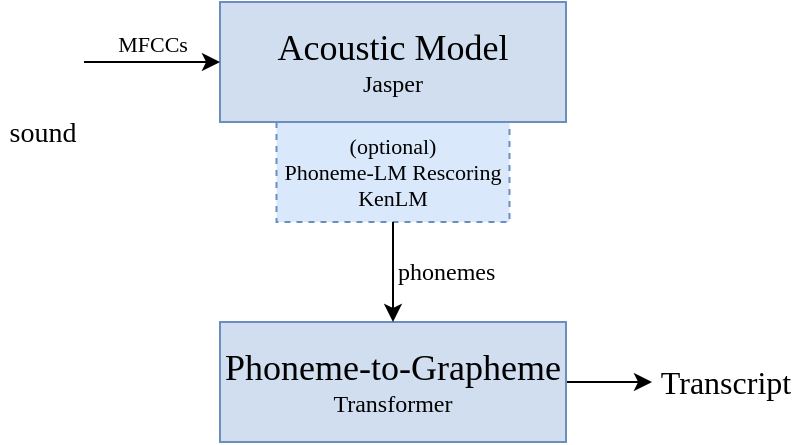 <mxfile version="13.0.1" type="device"><diagram id="ERvEikIAbuAEUn9lf5Qu" name="Page-1"><mxGraphModel dx="825" dy="761" grid="1" gridSize="10" guides="1" tooltips="1" connect="1" arrows="1" fold="1" page="1" pageScale="1" pageWidth="413" pageHeight="291" math="0" shadow="0" extFonts="Computer Modern^https://fonts.googleapis.com/css?family=Computer+Modern"><root><mxCell id="0"/><mxCell id="1" parent="0"/><mxCell id="C0EEbaTGMbAqEkwSiNVH-7" value="&lt;div style=&quot;font-size: 11px&quot;&gt;&lt;font style=&quot;font-size: 11px&quot;&gt;(optional)&lt;br&gt;&lt;/font&gt;&lt;/div&gt;&lt;div style=&quot;font-size: 11px&quot;&gt;&lt;font style=&quot;font-size: 11px&quot;&gt;Phoneme-LM Rescoring&lt;/font&gt;&lt;/div&gt;&lt;div style=&quot;font-size: 11px&quot;&gt;&lt;font style=&quot;font-size: 11px&quot;&gt;KenLM&lt;br&gt;&lt;/font&gt;&lt;/div&gt;" style="rounded=0,1;whiteSpace=wrap;html=1;fillColor=#dae8fc;strokeColor=#6c8ebf;perimeterSpacing=0;shadow=0;comic=0;glass=0;fontFamily=Times New Roman;dashed=1;" parent="1" vertex="1"><mxGeometry x="153.25" y="-195" width="116.5" height="50" as="geometry"/></mxCell><mxCell id="QlQmvvS0TMtKOBI_XdEg-7" value="&lt;div style=&quot;font-size: 18px&quot;&gt;&lt;font style=&quot;font-size: 18px&quot;&gt;Acoustic Model&lt;/font&gt;&lt;/div&gt;&lt;div&gt;&lt;font style=&quot;font-size: 12px&quot;&gt;Jasper&lt;br&gt;&lt;/font&gt;&lt;/div&gt;" style="rounded=0;whiteSpace=wrap;html=1;fillColor=#D0DEF0;strokeColor=#6c8ebf;fontFamily=Times New Roman;" parent="1" vertex="1"><mxGeometry x="125" y="-255" width="173" height="60" as="geometry"/></mxCell><mxCell id="C0EEbaTGMbAqEkwSiNVH-35" value="" style="edgeStyle=orthogonalEdgeStyle;rounded=0;orthogonalLoop=1;jettySize=auto;html=1;entryX=0;entryY=0.5;entryDx=0;entryDy=0;fontFamily=Times New Roman;" parent="1" source="C0EEbaTGMbAqEkwSiNVH-25" target="C0EEbaTGMbAqEkwSiNVH-37" edge="1"><mxGeometry relative="1" as="geometry"><mxPoint x="322" y="-65" as="targetPoint"/></mxGeometry></mxCell><mxCell id="C0EEbaTGMbAqEkwSiNVH-25" value="&lt;div style=&quot;font-size: 18px&quot;&gt;&lt;font style=&quot;font-size: 18px&quot;&gt;Phoneme-to-Grapheme&lt;br&gt;&lt;/font&gt;&lt;font style=&quot;font-size: 18px&quot;&gt;&lt;/font&gt;&lt;/div&gt;&lt;div&gt;Transformer&lt;br&gt;&lt;/div&gt;" style="rounded=0;whiteSpace=wrap;html=1;fillColor=#D0DEF0;strokeColor=#6c8ebf;fontFamily=Times New Roman;" parent="1" vertex="1"><mxGeometry x="125" y="-95" width="173" height="60" as="geometry"/></mxCell><mxCell id="C0EEbaTGMbAqEkwSiNVH-5" value="MFCCs" style="edgeStyle=orthogonalEdgeStyle;rounded=0;orthogonalLoop=1;jettySize=auto;html=1;fontFamily=Times New Roman;labelPosition=center;verticalLabelPosition=top;align=center;verticalAlign=bottom;" parent="1" source="C0EEbaTGMbAqEkwSiNVH-3" target="QlQmvvS0TMtKOBI_XdEg-7" edge="1"><mxGeometry relative="1" as="geometry"><mxPoint x="119" y="-225" as="targetPoint"/></mxGeometry></mxCell><mxCell id="C0EEbaTGMbAqEkwSiNVH-3" value="sound" style="shape=image;html=1;verticalAlign=top;verticalLabelPosition=bottom;labelBackgroundColor=#ffffff;imageAspect=0;aspect=fixed;image=https://cdn1.iconfinder.com/data/icons/gradak-music/32/music-30-128.png;fontFamily=Times New Roman;fontSize=14;" parent="1" vertex="1"><mxGeometry x="15" y="-246" width="42" height="42" as="geometry"/></mxCell><mxCell id="C0EEbaTGMbAqEkwSiNVH-33" value="phonemes" style="edgeStyle=orthogonalEdgeStyle;rounded=0;orthogonalLoop=1;jettySize=auto;html=1;exitX=0.5;exitY=1;exitDx=0;exitDy=0;entryX=0.5;entryY=0;entryDx=0;entryDy=0;fontFamily=Times New Roman;fontSize=12;labelPosition=right;verticalLabelPosition=middle;align=left;verticalAlign=middle;" parent="1" source="C0EEbaTGMbAqEkwSiNVH-7" target="C0EEbaTGMbAqEkwSiNVH-25" edge="1"><mxGeometry relative="1" as="geometry"/></mxCell><mxCell id="C0EEbaTGMbAqEkwSiNVH-37" value="Transcript" style="text;strokeColor=none;fillColor=none;align=center;verticalAlign=middle;whiteSpace=wrap;rounded=0;shadow=0;glass=0;comic=0;perimeterSpacing=17;fontFamily=Times New Roman;fontSize=16;" parent="1" vertex="1"><mxGeometry x="358" y="-75" width="40" height="20" as="geometry"/></mxCell></root></mxGraphModel></diagram></mxfile>